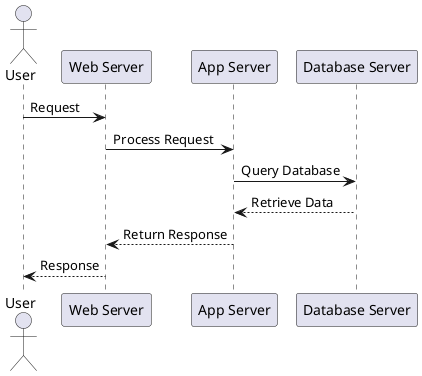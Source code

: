 @startuml
actor User
participant "Web Server" as Server
participant "App Server" as App
participant "Database Server" as DB

User -> Server: Request
Server -> App: Process Request
App -> DB: Query Database
DB --> App: Retrieve Data
App --> Server: Return Response
Server --> User: Response
@enduml
